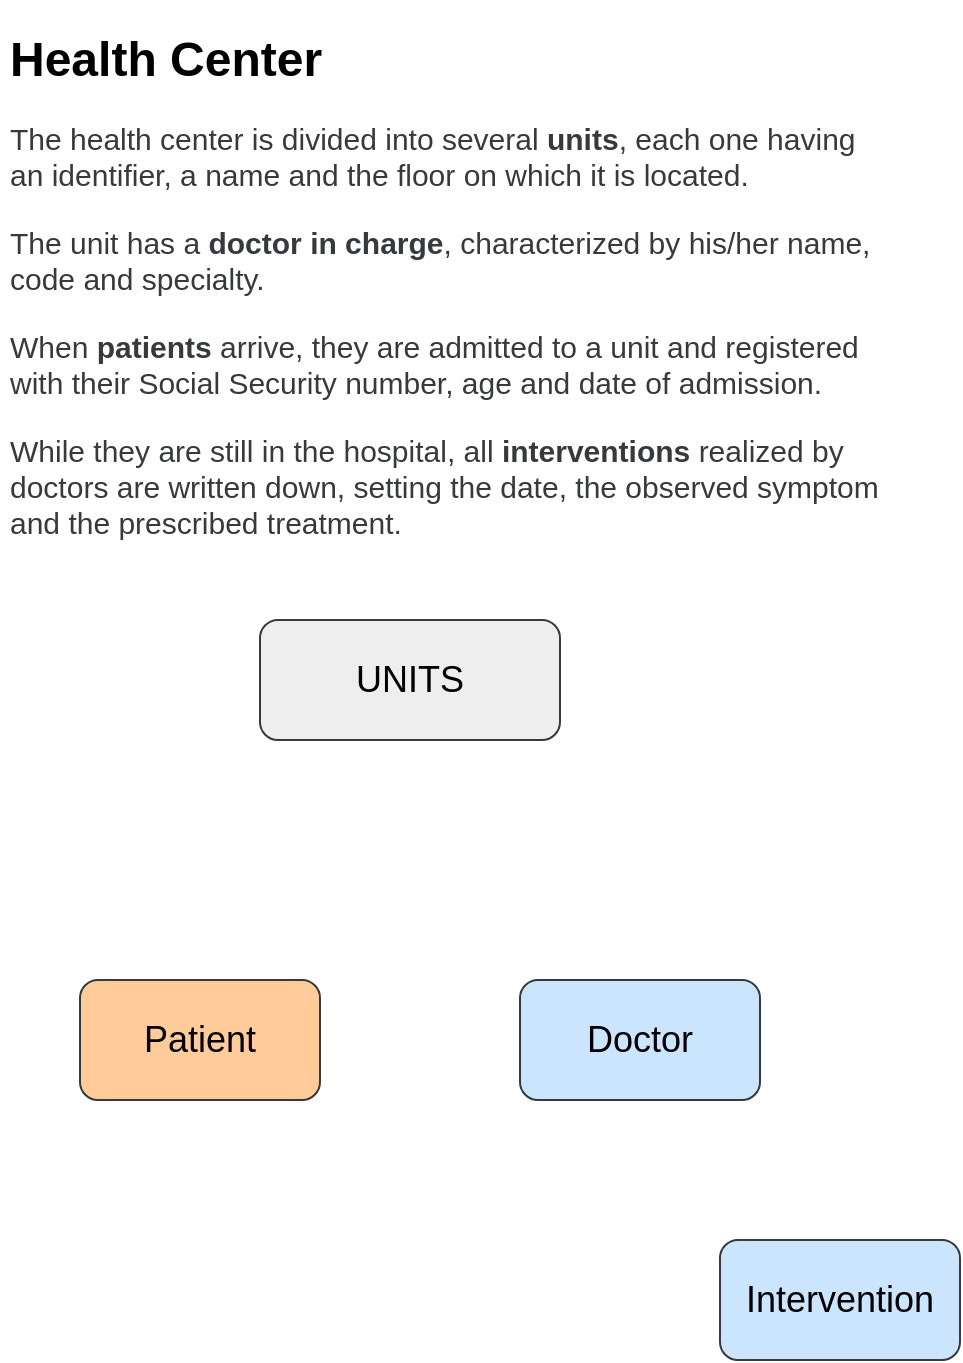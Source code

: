 <mxfile>
    <diagram id="oNmLF9swH6s_OcI5nd0X" name="Page-1">
        <mxGraphModel dx="548" dy="450" grid="1" gridSize="10" guides="1" tooltips="1" connect="1" arrows="1" fold="1" page="1" pageScale="1" pageWidth="1169" pageHeight="1654" math="0" shadow="0">
            <root>
                <mxCell id="0"/>
                <mxCell id="1" parent="0"/>
                <mxCell id="2" value="&lt;h1&gt;Health Center&lt;/h1&gt;&lt;div&gt;&lt;p dir=&quot;ltr&quot; style=&quot;box-sizing: border-box ; margin-top: 0px ; margin-bottom: 1rem ; color: rgb(55 , 58 , 60) ; font-family: , &amp;#34;blinkmacsystemfont&amp;#34; , &amp;#34;segoe ui&amp;#34; , &amp;#34;roboto&amp;#34; , &amp;#34;helvetica neue&amp;#34; , &amp;#34;arial&amp;#34; , sans-serif , &amp;#34;apple color emoji&amp;#34; , &amp;#34;segoe ui emoji&amp;#34; , &amp;#34;segoe ui symbol&amp;#34; ; font-size: 15px ; font-weight: 700 ; background-color: rgb(255 , 255 , 255)&quot;&gt;&lt;span style=&quot;box-sizing: border-box ; font-weight: normal&quot;&gt;The health center is divided into several&amp;nbsp;&lt;/span&gt;units&lt;span style=&quot;box-sizing: border-box ; font-weight: normal&quot;&gt;, each one having an identifier, a name and the floor on which it is located.&lt;/span&gt;&lt;/p&gt;&lt;p dir=&quot;ltr&quot; style=&quot;box-sizing: border-box ; margin-top: 0px ; margin-bottom: 1rem ; color: rgb(55 , 58 , 60) ; font-family: , &amp;#34;blinkmacsystemfont&amp;#34; , &amp;#34;segoe ui&amp;#34; , &amp;#34;roboto&amp;#34; , &amp;#34;helvetica neue&amp;#34; , &amp;#34;arial&amp;#34; , sans-serif , &amp;#34;apple color emoji&amp;#34; , &amp;#34;segoe ui emoji&amp;#34; , &amp;#34;segoe ui symbol&amp;#34; ; font-size: 15px ; font-weight: 700 ; background-color: rgb(255 , 255 , 255)&quot;&gt;&lt;span style=&quot;box-sizing: border-box ; font-weight: normal&quot;&gt;The unit has a&amp;nbsp;&lt;/span&gt;doctor in charge&lt;span style=&quot;box-sizing: border-box ; font-weight: normal&quot;&gt;, characterized by his/her name, code and specialty.&amp;nbsp;&lt;/span&gt;&lt;/p&gt;&lt;p dir=&quot;ltr&quot; id=&quot;yui_3_17_2_1_1667224363466_20&quot; style=&quot;box-sizing: border-box ; margin-top: 0px ; margin-bottom: 1rem ; color: rgb(55 , 58 , 60) ; font-family: , &amp;#34;blinkmacsystemfont&amp;#34; , &amp;#34;segoe ui&amp;#34; , &amp;#34;roboto&amp;#34; , &amp;#34;helvetica neue&amp;#34; , &amp;#34;arial&amp;#34; , sans-serif , &amp;#34;apple color emoji&amp;#34; , &amp;#34;segoe ui emoji&amp;#34; , &amp;#34;segoe ui symbol&amp;#34; ; font-size: 15px ; font-weight: 700 ; background-color: rgb(255 , 255 , 255)&quot;&gt;&lt;span style=&quot;box-sizing: border-box ; font-weight: normal&quot;&gt;When&amp;nbsp;&lt;/span&gt;patients&lt;span id=&quot;yui_3_17_2_1_1667224363466_19&quot; style=&quot;box-sizing: border-box ; font-weight: normal&quot;&gt;&amp;nbsp;arrive, they are admitted to a unit and registered with their Social Security number, age and date of admission.&amp;nbsp;&lt;/span&gt;&lt;/p&gt;&lt;p dir=&quot;ltr&quot; style=&quot;box-sizing: border-box ; margin-top: 0px ; margin-bottom: 1rem ; color: rgb(55 , 58 , 60) ; font-family: , &amp;#34;blinkmacsystemfont&amp;#34; , &amp;#34;segoe ui&amp;#34; , &amp;#34;roboto&amp;#34; , &amp;#34;helvetica neue&amp;#34; , &amp;#34;arial&amp;#34; , sans-serif , &amp;#34;apple color emoji&amp;#34; , &amp;#34;segoe ui emoji&amp;#34; , &amp;#34;segoe ui symbol&amp;#34; ; font-size: 15px ; font-weight: 700 ; background-color: rgb(255 , 255 , 255)&quot;&gt;&lt;span style=&quot;box-sizing: border-box ; font-weight: normal&quot;&gt;While they are still in the hospital, all&amp;nbsp;&lt;/span&gt;interventions&amp;nbsp;&lt;span style=&quot;box-sizing: border-box ; font-weight: normal&quot;&gt;realized by doctors are written down, setting the date, the observed symptom and the prescribed treatment.&lt;/span&gt;&lt;/p&gt;&lt;/div&gt;" style="text;html=1;strokeColor=none;fillColor=none;spacing=5;spacingTop=-20;whiteSpace=wrap;overflow=hidden;rounded=0;" vertex="1" parent="1">
                    <mxGeometry x="70" y="40" width="450" height="260" as="geometry"/>
                </mxCell>
                <mxCell id="3" value="&lt;font color=&quot;#000000&quot; style=&quot;font-size: 18px&quot;&gt;UNITS&lt;/font&gt;" style="rounded=1;whiteSpace=wrap;html=1;fillColor=#eeeeee;strokeColor=#36393d;" vertex="1" parent="1">
                    <mxGeometry x="200" y="340" width="150" height="60" as="geometry"/>
                </mxCell>
                <mxCell id="4" value="&lt;font color=&quot;#000000&quot;&gt;Doctor&lt;/font&gt;" style="rounded=1;whiteSpace=wrap;html=1;fontSize=18;fillColor=#cce5ff;strokeColor=#36393d;" vertex="1" parent="1">
                    <mxGeometry x="330" y="520" width="120" height="60" as="geometry"/>
                </mxCell>
                <mxCell id="5" value="&lt;font color=&quot;#000000&quot;&gt;Patient&lt;/font&gt;" style="rounded=1;whiteSpace=wrap;html=1;fontSize=18;fillColor=#ffcc99;strokeColor=#36393d;" vertex="1" parent="1">
                    <mxGeometry x="110" y="520" width="120" height="60" as="geometry"/>
                </mxCell>
                <mxCell id="7" value="&lt;font color=&quot;#000000&quot;&gt;Intervention&lt;/font&gt;" style="rounded=1;whiteSpace=wrap;html=1;fontSize=18;fillColor=#cce5ff;strokeColor=#36393d;" vertex="1" parent="1">
                    <mxGeometry x="430" y="650" width="120" height="60" as="geometry"/>
                </mxCell>
            </root>
        </mxGraphModel>
    </diagram>
    <diagram id="EwdaNiTKd0oJGX_imnEX" name="Page-2">
        <mxGraphModel dx="731" dy="600" grid="1" gridSize="10" guides="1" tooltips="1" connect="1" arrows="1" fold="1" page="1" pageScale="1" pageWidth="1169" pageHeight="1654" math="0" shadow="0">
            <root>
                <mxCell id="5oHMOpVjOpW4VrbtnEww-0"/>
                <mxCell id="5oHMOpVjOpW4VrbtnEww-1" parent="5oHMOpVjOpW4VrbtnEww-0"/>
                <mxCell id="5oHMOpVjOpW4VrbtnEww-2" value="&lt;font color=&quot;#000000&quot;&gt;Hospital&lt;/font&gt;" style="rounded=0;whiteSpace=wrap;html=1;fontSize=18;fillColor=#fff2cc;strokeColor=#d6b656;" vertex="1" parent="5oHMOpVjOpW4VrbtnEww-1">
                    <mxGeometry x="270" y="10" width="180" height="60" as="geometry"/>
                </mxCell>
                <mxCell id="5oHMOpVjOpW4VrbtnEww-3" value="has" style="rhombus;whiteSpace=wrap;html=1;fontSize=18;fontColor=#333333;fillColor=#f5f5f5;strokeColor=#666666;" vertex="1" parent="5oHMOpVjOpW4VrbtnEww-1">
                    <mxGeometry x="310" y="100" width="80" height="80" as="geometry"/>
                </mxCell>
                <mxCell id="5oHMOpVjOpW4VrbtnEww-4" value="&lt;font color=&quot;#000000&quot;&gt;Units&lt;/font&gt;" style="rounded=0;whiteSpace=wrap;html=1;fontSize=18;fillColor=#f8cecc;strokeColor=#b85450;" vertex="1" parent="5oHMOpVjOpW4VrbtnEww-1">
                    <mxGeometry x="260" y="210" width="180" height="60" as="geometry"/>
                </mxCell>
                <mxCell id="5oHMOpVjOpW4VrbtnEww-5" value="" style="endArrow=none;html=1;fontSize=18;fontColor=#000000;entryX=0.5;entryY=1;entryDx=0;entryDy=0;exitX=0.5;exitY=0;exitDx=0;exitDy=0;" edge="1" parent="5oHMOpVjOpW4VrbtnEww-1" source="5oHMOpVjOpW4VrbtnEww-4" target="5oHMOpVjOpW4VrbtnEww-3">
                    <mxGeometry width="50" height="50" relative="1" as="geometry">
                        <mxPoint x="240" y="260" as="sourcePoint"/>
                        <mxPoint x="290" y="210" as="targetPoint"/>
                    </mxGeometry>
                </mxCell>
                <mxCell id="5oHMOpVjOpW4VrbtnEww-6" value="" style="endArrow=none;html=1;fontSize=18;fontColor=#000000;exitX=0.5;exitY=0;exitDx=0;exitDy=0;" edge="1" parent="5oHMOpVjOpW4VrbtnEww-1" source="5oHMOpVjOpW4VrbtnEww-3">
                    <mxGeometry width="50" height="50" relative="1" as="geometry">
                        <mxPoint x="240" y="260" as="sourcePoint"/>
                        <mxPoint x="350" y="70" as="targetPoint"/>
                    </mxGeometry>
                </mxCell>
                <mxCell id="5oHMOpVjOpW4VrbtnEww-7" value="&lt;font color=&quot;#1a1a1a&quot;&gt;Patient&lt;/font&gt;" style="rounded=1;whiteSpace=wrap;html=1;fontSize=18;fillColor=#d5e8d4;strokeColor=#82b366;" vertex="1" parent="5oHMOpVjOpW4VrbtnEww-1">
                    <mxGeometry x="535" y="100" width="120" height="60" as="geometry"/>
                </mxCell>
                <mxCell id="5oHMOpVjOpW4VrbtnEww-9" value="&lt;font color=&quot;#1a1a1a&quot;&gt;Doctors&lt;/font&gt;" style="rounded=1;whiteSpace=wrap;html=1;fontSize=18;fillColor=#dae8fc;strokeColor=#6c8ebf;" vertex="1" parent="5oHMOpVjOpW4VrbtnEww-1">
                    <mxGeometry x="345" y="420" width="100" height="40" as="geometry"/>
                </mxCell>
                <mxCell id="5oHMOpVjOpW4VrbtnEww-10" value="has" style="rhombus;whiteSpace=wrap;html=1;fontSize=18;fontColor=#333333;fillColor=#f5f5f5;strokeColor=#666666;" vertex="1" parent="5oHMOpVjOpW4VrbtnEww-1">
                    <mxGeometry x="360" y="320" width="70" height="60" as="geometry"/>
                </mxCell>
                <mxCell id="5oHMOpVjOpW4VrbtnEww-12" value="" style="endArrow=none;html=1;fontSize=18;fontColor=#1A1A1A;entryX=0.5;entryY=1;entryDx=0;entryDy=0;exitX=0.5;exitY=0;exitDx=0;exitDy=0;" edge="1" parent="5oHMOpVjOpW4VrbtnEww-1" source="5oHMOpVjOpW4VrbtnEww-9" target="5oHMOpVjOpW4VrbtnEww-10">
                    <mxGeometry width="50" height="50" relative="1" as="geometry">
                        <mxPoint x="370" y="510" as="sourcePoint"/>
                        <mxPoint x="420" y="460" as="targetPoint"/>
                    </mxGeometry>
                </mxCell>
                <mxCell id="0UMPkR83Ax8PNGjGs2AB-0" value="has" style="rhombus;whiteSpace=wrap;html=1;fontSize=18;fontColor=#333333;fillColor=#f5f5f5;strokeColor=#666666;" vertex="1" parent="5oHMOpVjOpW4VrbtnEww-1">
                    <mxGeometry x="190" y="310" width="70" height="60" as="geometry"/>
                </mxCell>
                <mxCell id="0UMPkR83Ax8PNGjGs2AB-2" value="" style="endArrow=none;html=1;fontSize=18;fontColor=#1A1A1A;entryX=0.5;entryY=1;entryDx=0;entryDy=0;startArrow=none;" edge="1" parent="5oHMOpVjOpW4VrbtnEww-1" source="0JMWmxg5lNEBsPPS6jeI-0" target="0UMPkR83Ax8PNGjGs2AB-0">
                    <mxGeometry width="50" height="50" relative="1" as="geometry">
                        <mxPoint x="150" y="460" as="sourcePoint"/>
                        <mxPoint x="540" y="410" as="targetPoint"/>
                    </mxGeometry>
                </mxCell>
                <mxCell id="0JMWmxg5lNEBsPPS6jeI-0" value="&lt;font color=&quot;#1a1a1a&quot;&gt;ID&lt;/font&gt;" style="rounded=1;whiteSpace=wrap;html=1;fontSize=18;fillColor=#f8cecc;strokeColor=#b85450;" vertex="1" parent="5oHMOpVjOpW4VrbtnEww-1">
                    <mxGeometry x="185" y="400" width="80" height="30" as="geometry"/>
                </mxCell>
                <mxCell id="92x1H9boQxgXaajYadCI-0" value="&lt;font color=&quot;#1a1a1a&quot;&gt;Name&lt;/font&gt;" style="rounded=1;whiteSpace=wrap;html=1;fontSize=18;fillColor=#f8cecc;strokeColor=#b85450;" vertex="1" parent="5oHMOpVjOpW4VrbtnEww-1">
                    <mxGeometry x="185" y="460" width="80" height="30" as="geometry"/>
                </mxCell>
                <mxCell id="92x1H9boQxgXaajYadCI-1" value="&lt;font color=&quot;#1a1a1a&quot;&gt;Floor&lt;/font&gt;" style="rounded=1;whiteSpace=wrap;html=1;fontSize=18;fillColor=#f8cecc;strokeColor=#b85450;" vertex="1" parent="5oHMOpVjOpW4VrbtnEww-1">
                    <mxGeometry x="185" y="520" width="80" height="30" as="geometry"/>
                </mxCell>
                <mxCell id="92x1H9boQxgXaajYadCI-2" value="" style="endArrow=none;html=1;fontSize=18;fontColor=#1A1A1A;entryX=0.5;entryY=1;entryDx=0;entryDy=0;exitX=0.5;exitY=0;exitDx=0;exitDy=0;" edge="1" parent="5oHMOpVjOpW4VrbtnEww-1" source="92x1H9boQxgXaajYadCI-0" target="0JMWmxg5lNEBsPPS6jeI-0">
                    <mxGeometry width="50" height="50" relative="1" as="geometry">
                        <mxPoint x="340" y="430" as="sourcePoint"/>
                        <mxPoint x="390" y="380" as="targetPoint"/>
                    </mxGeometry>
                </mxCell>
                <mxCell id="92x1H9boQxgXaajYadCI-3" value="" style="endArrow=none;html=1;fontSize=18;fontColor=#1A1A1A;entryX=0.5;entryY=1;entryDx=0;entryDy=0;exitX=0.5;exitY=0;exitDx=0;exitDy=0;" edge="1" parent="5oHMOpVjOpW4VrbtnEww-1" source="92x1H9boQxgXaajYadCI-1" target="92x1H9boQxgXaajYadCI-0">
                    <mxGeometry width="50" height="50" relative="1" as="geometry">
                        <mxPoint x="340" y="430" as="sourcePoint"/>
                        <mxPoint x="390" y="380" as="targetPoint"/>
                    </mxGeometry>
                </mxCell>
                <mxCell id="fLgt0Tm3QfwLqUze7Ki0-1" value="" style="endArrow=none;html=1;fontSize=18;fontColor=#000000;entryX=0;entryY=0.5;entryDx=0;entryDy=0;exitX=0.5;exitY=0;exitDx=0;exitDy=0;edgeStyle=orthogonalEdgeStyle;" edge="1" parent="5oHMOpVjOpW4VrbtnEww-1" source="0UMPkR83Ax8PNGjGs2AB-0" target="5oHMOpVjOpW4VrbtnEww-4">
                    <mxGeometry width="50" height="50" relative="1" as="geometry">
                        <mxPoint x="195" y="370" as="sourcePoint"/>
                        <mxPoint x="275" y="365" as="targetPoint"/>
                    </mxGeometry>
                </mxCell>
                <mxCell id="hH83NOlhozZUhq3Z4ByX-0" value="&lt;font color=&quot;#1a1a1a&quot;&gt;Name&lt;/font&gt;" style="rounded=1;whiteSpace=wrap;html=1;fontSize=18;fillColor=#dae8fc;strokeColor=#6c8ebf;" vertex="1" parent="5oHMOpVjOpW4VrbtnEww-1">
                    <mxGeometry x="445" y="570" width="100" height="40" as="geometry"/>
                </mxCell>
                <mxCell id="hH83NOlhozZUhq3Z4ByX-1" value="&lt;font color=&quot;#1a1a1a&quot;&gt;ID&lt;/font&gt;" style="rounded=1;whiteSpace=wrap;html=1;fontSize=18;fillColor=#dae8fc;strokeColor=#6c8ebf;" vertex="1" parent="5oHMOpVjOpW4VrbtnEww-1">
                    <mxGeometry x="445" y="500" width="100" height="40" as="geometry"/>
                </mxCell>
                <mxCell id="hH83NOlhozZUhq3Z4ByX-2" value="&lt;font color=&quot;#1a1a1a&quot;&gt;Speciality&lt;/font&gt;" style="rounded=1;whiteSpace=wrap;html=1;fontSize=18;fillColor=#dae8fc;strokeColor=#6c8ebf;" vertex="1" parent="5oHMOpVjOpW4VrbtnEww-1">
                    <mxGeometry x="445" y="650" width="100" height="40" as="geometry"/>
                </mxCell>
                <mxCell id="duDHLt_z8rPLygQ-TBF1-0" value="" style="endArrow=none;html=1;fontSize=18;fontColor=#000000;entryX=1;entryY=0.5;entryDx=0;entryDy=0;exitX=0.5;exitY=0;exitDx=0;exitDy=0;edgeStyle=orthogonalEdgeStyle;" edge="1" parent="5oHMOpVjOpW4VrbtnEww-1" source="hH83NOlhozZUhq3Z4ByX-1" target="5oHMOpVjOpW4VrbtnEww-9">
                    <mxGeometry width="50" height="50" relative="1" as="geometry">
                        <mxPoint x="340" y="680" as="sourcePoint"/>
                        <mxPoint x="390" y="630" as="targetPoint"/>
                    </mxGeometry>
                </mxCell>
                <mxCell id="duDHLt_z8rPLygQ-TBF1-1" value="" style="endArrow=none;html=1;fontSize=18;fontColor=#000000;entryX=0.5;entryY=1;entryDx=0;entryDy=0;exitX=0.5;exitY=0;exitDx=0;exitDy=0;" edge="1" parent="5oHMOpVjOpW4VrbtnEww-1" source="hH83NOlhozZUhq3Z4ByX-0" target="hH83NOlhozZUhq3Z4ByX-1">
                    <mxGeometry width="50" height="50" relative="1" as="geometry">
                        <mxPoint x="340" y="590" as="sourcePoint"/>
                        <mxPoint x="390" y="540" as="targetPoint"/>
                    </mxGeometry>
                </mxCell>
                <mxCell id="duDHLt_z8rPLygQ-TBF1-2" value="" style="endArrow=none;html=1;fontSize=18;fontColor=#000000;exitX=0.5;exitY=0;exitDx=0;exitDy=0;entryX=0.5;entryY=1;entryDx=0;entryDy=0;" edge="1" parent="5oHMOpVjOpW4VrbtnEww-1" source="hH83NOlhozZUhq3Z4ByX-2" target="hH83NOlhozZUhq3Z4ByX-0">
                    <mxGeometry width="50" height="50" relative="1" as="geometry">
                        <mxPoint x="460" y="660" as="sourcePoint"/>
                        <mxPoint x="450" y="690" as="targetPoint"/>
                    </mxGeometry>
                </mxCell>
                <mxCell id="duDHLt_z8rPLygQ-TBF1-3" value="" style="endArrow=none;html=1;fontSize=18;fontColor=#1A1A1A;exitX=0.5;exitY=0;exitDx=0;exitDy=0;entryX=0.75;entryY=1;entryDx=0;entryDy=0;" edge="1" parent="5oHMOpVjOpW4VrbtnEww-1" source="5oHMOpVjOpW4VrbtnEww-10" target="5oHMOpVjOpW4VrbtnEww-4">
                    <mxGeometry width="50" height="50" relative="1" as="geometry">
                        <mxPoint x="335" y="520" as="sourcePoint"/>
                        <mxPoint x="335" y="420" as="targetPoint"/>
                    </mxGeometry>
                </mxCell>
                <mxCell id="CWO27QceMz046BKusodh-0" value="" style="endArrow=none;html=1;fontSize=18;fontColor=#000000;entryX=0.5;entryY=1;entryDx=0;entryDy=0;exitX=1;exitY=0.5;exitDx=0;exitDy=0;edgeStyle=orthogonalEdgeStyle;startArrow=none;" edge="1" parent="5oHMOpVjOpW4VrbtnEww-1" source="sOOsQG68AHYc359QnvTu-5" target="5oHMOpVjOpW4VrbtnEww-7">
                    <mxGeometry width="50" height="50" relative="1" as="geometry">
                        <mxPoint x="410" y="260" as="sourcePoint"/>
                        <mxPoint x="460" y="210" as="targetPoint"/>
                    </mxGeometry>
                </mxCell>
                <mxCell id="CWO27QceMz046BKusodh-1" value="" style="endArrow=none;html=1;fontSize=18;fontColor=#000000;entryX=1;entryY=0.5;entryDx=0;entryDy=0;exitX=0.5;exitY=0;exitDx=0;exitDy=0;edgeStyle=orthogonalEdgeStyle;startArrow=none;" edge="1" parent="5oHMOpVjOpW4VrbtnEww-1" source="sOOsQG68AHYc359QnvTu-3" target="5oHMOpVjOpW4VrbtnEww-7">
                    <mxGeometry width="50" height="50" relative="1" as="geometry">
                        <mxPoint x="550" y="250" as="sourcePoint"/>
                        <mxPoint x="500" y="210" as="targetPoint"/>
                    </mxGeometry>
                </mxCell>
                <mxCell id="CWO27QceMz046BKusodh-2" value="&lt;font color=&quot;#1a1a1a&quot;&gt;Insurance Number&lt;/font&gt;&lt;span style=&quot;color: rgba(0 , 0 , 0 , 0) ; font-family: monospace ; font-size: 0px&quot;&gt;%3CmxGraphModel%3E%3Croot%3E%3CmxCell%20id%3D%220%22%2F%3E%3CmxCell%20id%3D%221%22%20parent%3D%220%22%2F%3E%3CmxCell%20id%3D%222%22%20value%3D%22%26lt%3Bfont%20color%3D%26quot%3B%231a1a1a%26quot%3B%26gt%3BPatient%26lt%3B%2Ffont%26gt%3B%22%20style%3D%22rounded%3D1%3BwhiteSpace%3Dwrap%3Bhtml%3D1%3BfontSize%3D18%3BfillColor%3D%23d5e8d4%3BstrokeColor%3D%2382b366%3B%22%20vertex%3D%221%22%20parent%3D%221%22%3E%3CmxGeometry%20x%3D%22490%22%20y%3D%22110%22%20width%3D%22120%22%20height%3D%2260%22%20as%3D%22geometry%22%2F%3E%3C%2FmxCell%3E%3C%2Froot%3E%3C%2FmxGraphModel%3E&lt;/span&gt;" style="rounded=1;whiteSpace=wrap;html=1;fontSize=18;fillColor=#d5e8d4;strokeColor=#82b366;" vertex="1" parent="5oHMOpVjOpW4VrbtnEww-1">
                    <mxGeometry x="630" y="380" width="120" height="60" as="geometry"/>
                </mxCell>
                <mxCell id="CWO27QceMz046BKusodh-3" value="&lt;font color=&quot;#1a1a1a&quot;&gt;Age&lt;/font&gt;" style="rounded=1;whiteSpace=wrap;html=1;fontSize=18;fillColor=#d5e8d4;strokeColor=#82b366;" vertex="1" parent="5oHMOpVjOpW4VrbtnEww-1">
                    <mxGeometry x="630" y="470" width="120" height="60" as="geometry"/>
                </mxCell>
                <mxCell id="sOOsQG68AHYc359QnvTu-0" value="&lt;font color=&quot;#1a1a1a&quot;&gt;Admission Date&amp;nbsp;&lt;/font&gt;" style="rounded=1;whiteSpace=wrap;html=1;fontSize=18;fillColor=#d5e8d4;strokeColor=#82b366;" vertex="1" parent="5oHMOpVjOpW4VrbtnEww-1">
                    <mxGeometry x="630" y="560" width="120" height="60" as="geometry"/>
                </mxCell>
                <mxCell id="sOOsQG68AHYc359QnvTu-1" value="" style="endArrow=none;html=1;fontSize=18;fontColor=#000000;entryX=0.5;entryY=1;entryDx=0;entryDy=0;exitX=0.5;exitY=0;exitDx=0;exitDy=0;" edge="1" parent="5oHMOpVjOpW4VrbtnEww-1" source="CWO27QceMz046BKusodh-3" target="CWO27QceMz046BKusodh-2">
                    <mxGeometry width="50" height="50" relative="1" as="geometry">
                        <mxPoint x="480" y="250" as="sourcePoint"/>
                        <mxPoint x="530" y="200" as="targetPoint"/>
                    </mxGeometry>
                </mxCell>
                <mxCell id="sOOsQG68AHYc359QnvTu-2" value="" style="endArrow=none;html=1;fontSize=18;fontColor=#000000;entryX=0.5;entryY=1;entryDx=0;entryDy=0;exitX=0.5;exitY=0;exitDx=0;exitDy=0;" edge="1" parent="5oHMOpVjOpW4VrbtnEww-1" source="sOOsQG68AHYc359QnvTu-0" target="CWO27QceMz046BKusodh-3">
                    <mxGeometry width="50" height="50" relative="1" as="geometry">
                        <mxPoint x="480" y="250" as="sourcePoint"/>
                        <mxPoint x="530" y="200" as="targetPoint"/>
                    </mxGeometry>
                </mxCell>
                <mxCell id="sOOsQG68AHYc359QnvTu-3" value="get" style="rhombus;whiteSpace=wrap;html=1;fontSize=18;fontColor=#333333;fillColor=#f5f5f5;strokeColor=#666666;" vertex="1" parent="5oHMOpVjOpW4VrbtnEww-1">
                    <mxGeometry x="655" y="190" width="70" height="60" as="geometry"/>
                </mxCell>
                <mxCell id="sOOsQG68AHYc359QnvTu-4" value="" style="endArrow=none;html=1;fontSize=18;fontColor=#000000;entryX=0.5;entryY=1;entryDx=0;entryDy=0;exitX=0.5;exitY=0;exitDx=0;exitDy=0;edgeStyle=orthogonalEdgeStyle;startArrow=none;" edge="1" parent="5oHMOpVjOpW4VrbtnEww-1" source="Sr83mSV2s_p8Z58YNfmR-0" target="sOOsQG68AHYc359QnvTu-3">
                    <mxGeometry width="50" height="50" relative="1" as="geometry">
                        <mxPoint x="690" y="220" as="sourcePoint"/>
                        <mxPoint x="640" y="110" as="targetPoint"/>
                    </mxGeometry>
                </mxCell>
                <mxCell id="sOOsQG68AHYc359QnvTu-5" value="get" style="rhombus;whiteSpace=wrap;html=1;fontSize=18;fontColor=#333333;fillColor=#f5f5f5;strokeColor=#666666;" vertex="1" parent="5oHMOpVjOpW4VrbtnEww-1">
                    <mxGeometry x="500" y="210" width="70" height="60" as="geometry"/>
                </mxCell>
                <mxCell id="Sr83mSV2s_p8Z58YNfmR-1" value="has" style="rhombus;whiteSpace=wrap;html=1;fontSize=18;fillColor=#f5f5f5;strokeColor=#666666;fontColor=#333333;" vertex="1" parent="5oHMOpVjOpW4VrbtnEww-1">
                    <mxGeometry x="40" y="70" width="80" height="80" as="geometry"/>
                </mxCell>
                <mxCell id="Sr83mSV2s_p8Z58YNfmR-2" value="" style="endArrow=none;html=1;fontSize=18;fontColor=#000000;entryX=0;entryY=0.5;entryDx=0;entryDy=0;exitX=0.5;exitY=0;exitDx=0;exitDy=0;edgeStyle=orthogonalEdgeStyle;" edge="1" parent="5oHMOpVjOpW4VrbtnEww-1" source="Sr83mSV2s_p8Z58YNfmR-1" target="5oHMOpVjOpW4VrbtnEww-2">
                    <mxGeometry width="50" height="50" relative="1" as="geometry">
                        <mxPoint x="260" y="270" as="sourcePoint"/>
                        <mxPoint x="310" y="220" as="targetPoint"/>
                    </mxGeometry>
                </mxCell>
                <mxCell id="Sr83mSV2s_p8Z58YNfmR-3" value="" style="endArrow=none;html=1;fontSize=18;fontColor=#1A1A1A;entryX=0.5;entryY=1;entryDx=0;entryDy=0;" edge="1" parent="5oHMOpVjOpW4VrbtnEww-1" target="Sr83mSV2s_p8Z58YNfmR-1">
                    <mxGeometry width="50" height="50" relative="1" as="geometry">
                        <mxPoint x="80" y="210" as="sourcePoint"/>
                        <mxPoint x="360" y="280" as="targetPoint"/>
                    </mxGeometry>
                </mxCell>
                <mxCell id="Sr83mSV2s_p8Z58YNfmR-0" value="&lt;font color=&quot;#1a1a1a&quot;&gt;ID&lt;/font&gt;" style="rounded=1;whiteSpace=wrap;html=1;fontSize=18;fillColor=#d5e8d4;strokeColor=#82b366;" vertex="1" parent="5oHMOpVjOpW4VrbtnEww-1">
                    <mxGeometry x="630" y="290" width="120" height="60" as="geometry"/>
                </mxCell>
                <mxCell id="Sr83mSV2s_p8Z58YNfmR-5" value="" style="endArrow=none;html=1;fontSize=18;fontColor=#000000;entryX=0.5;entryY=1;entryDx=0;entryDy=0;exitX=0.5;exitY=0;exitDx=0;exitDy=0;edgeStyle=orthogonalEdgeStyle;" edge="1" parent="5oHMOpVjOpW4VrbtnEww-1" source="CWO27QceMz046BKusodh-2" target="Sr83mSV2s_p8Z58YNfmR-0">
                    <mxGeometry width="50" height="50" relative="1" as="geometry">
                        <mxPoint x="690" y="380" as="sourcePoint"/>
                        <mxPoint x="690" y="200" as="targetPoint"/>
                    </mxGeometry>
                </mxCell>
                <mxCell id="Sr83mSV2s_p8Z58YNfmR-6" value="" style="endArrow=none;html=1;fontSize=18;fontColor=#000000;entryX=0;entryY=0.5;entryDx=0;entryDy=0;exitX=1;exitY=0.5;exitDx=0;exitDy=0;" edge="1" parent="5oHMOpVjOpW4VrbtnEww-1" source="5oHMOpVjOpW4VrbtnEww-4" target="sOOsQG68AHYc359QnvTu-5">
                    <mxGeometry width="50" height="50" relative="1" as="geometry">
                        <mxPoint x="470" y="380" as="sourcePoint"/>
                        <mxPoint x="520" y="330" as="targetPoint"/>
                    </mxGeometry>
                </mxCell>
                <mxCell id="Sr83mSV2s_p8Z58YNfmR-7" value="&lt;font color=&quot;#000000&quot;&gt;ID&lt;/font&gt;" style="rounded=1;whiteSpace=wrap;html=1;fontSize=18;fillColor=#FFFFE0;strokeColor=#d79b00;" vertex="1" parent="5oHMOpVjOpW4VrbtnEww-1">
                    <mxGeometry x="30" y="180" width="100" height="40" as="geometry"/>
                </mxCell>
                <mxCell id="Sr83mSV2s_p8Z58YNfmR-8" value="&lt;font color=&quot;#000000&quot;&gt;Name&lt;/font&gt;" style="rounded=1;whiteSpace=wrap;html=1;fontSize=18;fillColor=#FFFFE0;strokeColor=#d79b00;" vertex="1" parent="5oHMOpVjOpW4VrbtnEww-1">
                    <mxGeometry x="30" y="260" width="100" height="40" as="geometry"/>
                </mxCell>
                <mxCell id="Sr83mSV2s_p8Z58YNfmR-9" value="&lt;font color=&quot;#000000&quot;&gt;Adress&lt;/font&gt;" style="rounded=1;whiteSpace=wrap;html=1;fontSize=18;fillColor=#FFFFE0;strokeColor=#d79b00;" vertex="1" parent="5oHMOpVjOpW4VrbtnEww-1">
                    <mxGeometry x="30" y="330" width="100" height="40" as="geometry"/>
                </mxCell>
                <mxCell id="Sr83mSV2s_p8Z58YNfmR-10" value="" style="endArrow=none;html=1;fontSize=18;fontColor=#000000;entryX=0.5;entryY=1;entryDx=0;entryDy=0;exitX=0.5;exitY=0;exitDx=0;exitDy=0;" edge="1" parent="5oHMOpVjOpW4VrbtnEww-1" source="Sr83mSV2s_p8Z58YNfmR-8" target="Sr83mSV2s_p8Z58YNfmR-7">
                    <mxGeometry width="50" height="50" relative="1" as="geometry">
                        <mxPoint x="260" y="270" as="sourcePoint"/>
                        <mxPoint x="310" y="220" as="targetPoint"/>
                    </mxGeometry>
                </mxCell>
                <mxCell id="Sr83mSV2s_p8Z58YNfmR-11" value="" style="endArrow=none;html=1;fontSize=18;fontColor=#000000;exitX=0.5;exitY=0;exitDx=0;exitDy=0;entryX=0.5;entryY=1;entryDx=0;entryDy=0;" edge="1" parent="5oHMOpVjOpW4VrbtnEww-1" source="Sr83mSV2s_p8Z58YNfmR-9" target="Sr83mSV2s_p8Z58YNfmR-8">
                    <mxGeometry width="50" height="50" relative="1" as="geometry">
                        <mxPoint x="90" y="270" as="sourcePoint"/>
                        <mxPoint x="80" y="310" as="targetPoint"/>
                    </mxGeometry>
                </mxCell>
            </root>
        </mxGraphModel>
    </diagram>
</mxfile>